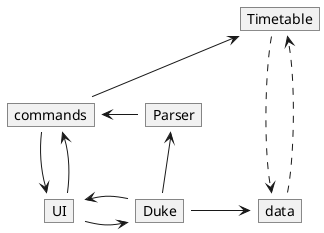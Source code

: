 @startuml
'https://plantuml.com/object-diagram
map UI {
}
map Duke {
}
map Parser {
}
map data {
}
map Timetable {
}
map commands {
}

UI-r->Duke
Duke-->UI
Duke-u->Parser
Parser-l->commands
commands-->UI
UI-->commands
data..>Timetable
Timetable..>data
Duke-r->data
commands-u->Timetable


@enduml
